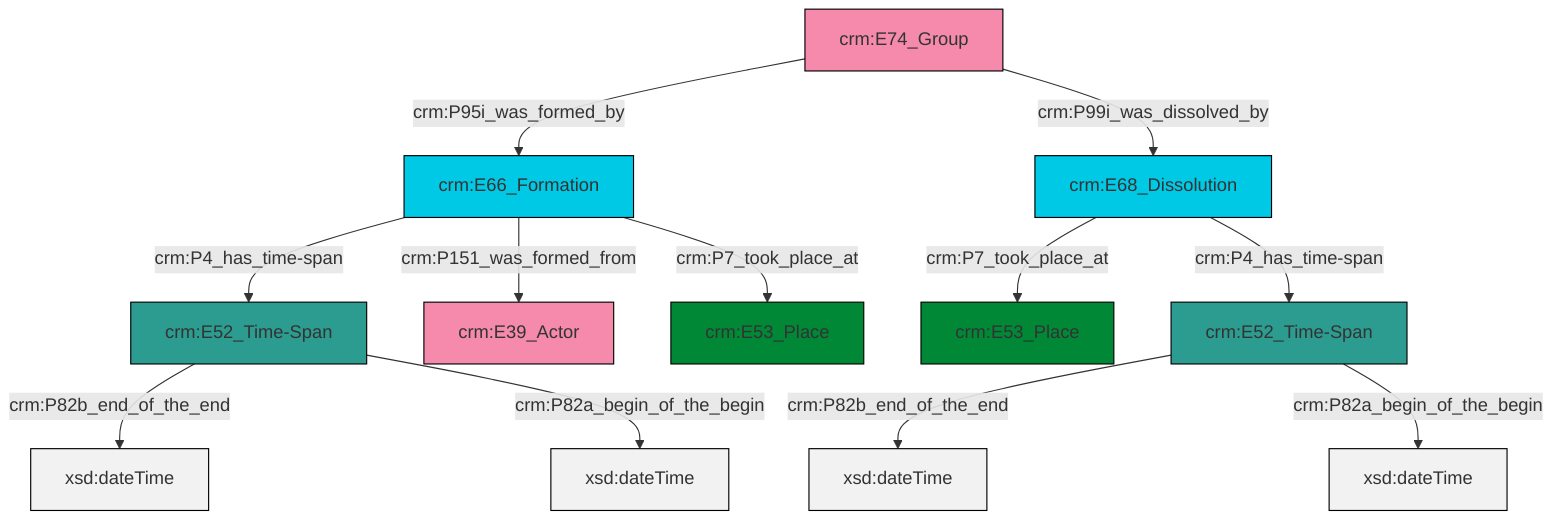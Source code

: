 graph TD
classDef Literal fill:#f2f2f2,stroke:#000000;
classDef CRM_Entity fill:#FFFFFF,stroke:#000000;
classDef Temporal_Entity fill:#00C9E6, stroke:#000000;
classDef Type fill:#E18312, stroke:#000000;
classDef Time-Span fill:#2C9C91, stroke:#000000;
classDef Appellation fill:#FFEB7F, stroke:#000000;
classDef Place fill:#008836, stroke:#000000;
classDef Persistent_Item fill:#B266B2, stroke:#000000;
classDef Conceptual_Object fill:#FFD700, stroke:#000000;
classDef Physical_Thing fill:#D2B48C, stroke:#000000;
classDef Actor fill:#f58aad, stroke:#000000;
classDef PC_Classes fill:#4ce600, stroke:#000000;
classDef Multi fill:#cccccc,stroke:#000000;

0["crm:E52_Time-Span"]:::Time-Span -->|crm:P82b_end_of_the_end| 1[xsd:dateTime]:::Literal
4["crm:E66_Formation"]:::Temporal_Entity -->|crm:P4_has_time-span| 0["crm:E52_Time-Span"]:::Time-Span
5["crm:E68_Dissolution"]:::Temporal_Entity -->|crm:P7_took_place_at| 6["crm:E53_Place"]:::Place
5["crm:E68_Dissolution"]:::Temporal_Entity -->|crm:P4_has_time-span| 8["crm:E52_Time-Span"]:::Time-Span
0["crm:E52_Time-Span"]:::Time-Span -->|crm:P82a_begin_of_the_begin| 9[xsd:dateTime]:::Literal
4["crm:E66_Formation"]:::Temporal_Entity -->|crm:P151_was_formed_from| 10["crm:E39_Actor"]:::Actor
8["crm:E52_Time-Span"]:::Time-Span -->|crm:P82b_end_of_the_end| 14[xsd:dateTime]:::Literal
15["crm:E74_Group"]:::Actor -->|crm:P95i_was_formed_by| 4["crm:E66_Formation"]:::Temporal_Entity
8["crm:E52_Time-Span"]:::Time-Span -->|crm:P82a_begin_of_the_begin| 18[xsd:dateTime]:::Literal
4["crm:E66_Formation"]:::Temporal_Entity -->|crm:P7_took_place_at| 2["crm:E53_Place"]:::Place
15["crm:E74_Group"]:::Actor -->|crm:P99i_was_dissolved_by| 5["crm:E68_Dissolution"]:::Temporal_Entity